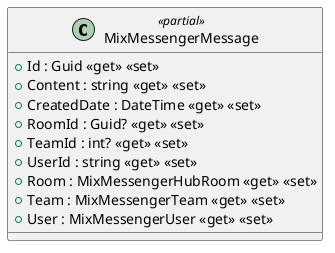 @startuml
class MixMessengerMessage <<partial>> {
    + Id : Guid <<get>> <<set>>
    + Content : string <<get>> <<set>>
    + CreatedDate : DateTime <<get>> <<set>>
    + RoomId : Guid? <<get>> <<set>>
    + TeamId : int? <<get>> <<set>>
    + UserId : string <<get>> <<set>>
    + Room : MixMessengerHubRoom <<get>> <<set>>
    + Team : MixMessengerTeam <<get>> <<set>>
    + User : MixMessengerUser <<get>> <<set>>
}
@enduml
